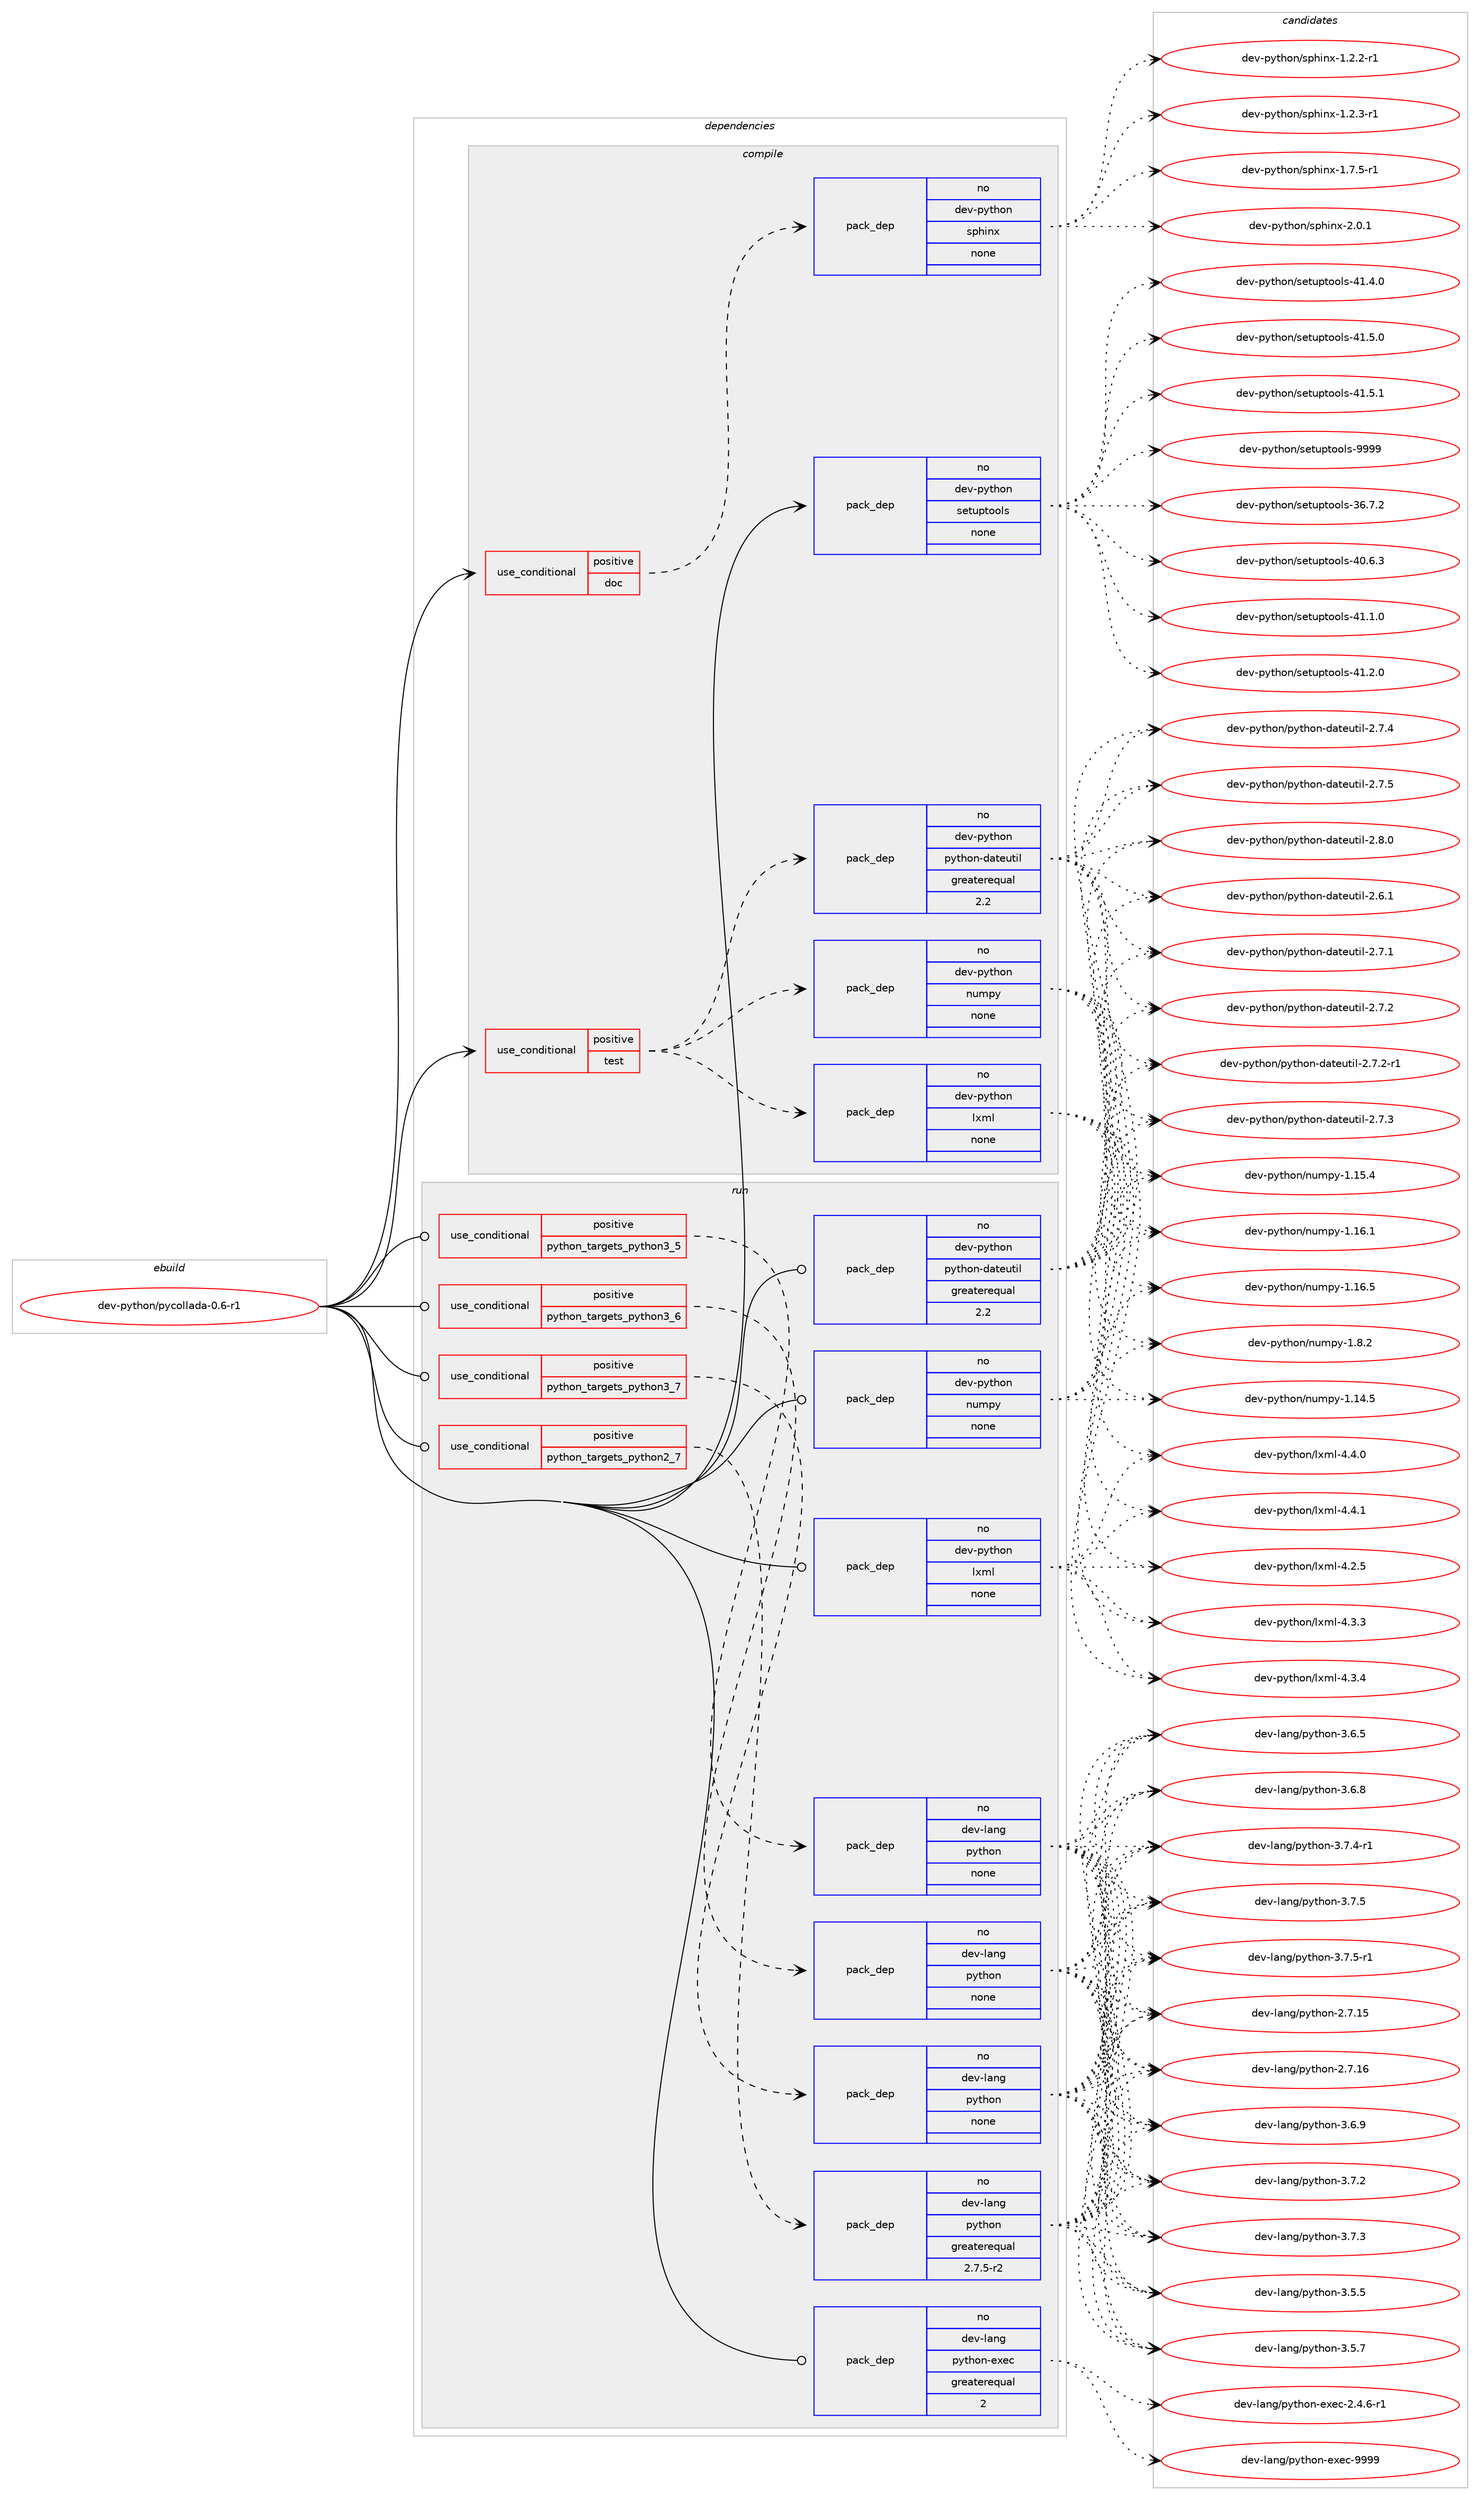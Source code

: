 digraph prolog {

# *************
# Graph options
# *************

newrank=true;
concentrate=true;
compound=true;
graph [rankdir=LR,fontname=Helvetica,fontsize=10,ranksep=1.5];#, ranksep=2.5, nodesep=0.2];
edge  [arrowhead=vee];
node  [fontname=Helvetica,fontsize=10];

# **********
# The ebuild
# **********

subgraph cluster_leftcol {
color=gray;
rank=same;
label=<<i>ebuild</i>>;
id [label="dev-python/pycollada-0.6-r1", color=red, width=4, href="../dev-python/pycollada-0.6-r1.svg"];
}

# ****************
# The dependencies
# ****************

subgraph cluster_midcol {
color=gray;
label=<<i>dependencies</i>>;
subgraph cluster_compile {
fillcolor="#eeeeee";
style=filled;
label=<<i>compile</i>>;
subgraph cond145491 {
dependency624754 [label=<<TABLE BORDER="0" CELLBORDER="1" CELLSPACING="0" CELLPADDING="4"><TR><TD ROWSPAN="3" CELLPADDING="10">use_conditional</TD></TR><TR><TD>positive</TD></TR><TR><TD>doc</TD></TR></TABLE>>, shape=none, color=red];
subgraph pack467419 {
dependency624755 [label=<<TABLE BORDER="0" CELLBORDER="1" CELLSPACING="0" CELLPADDING="4" WIDTH="220"><TR><TD ROWSPAN="6" CELLPADDING="30">pack_dep</TD></TR><TR><TD WIDTH="110">no</TD></TR><TR><TD>dev-python</TD></TR><TR><TD>sphinx</TD></TR><TR><TD>none</TD></TR><TR><TD></TD></TR></TABLE>>, shape=none, color=blue];
}
dependency624754:e -> dependency624755:w [weight=20,style="dashed",arrowhead="vee"];
}
id:e -> dependency624754:w [weight=20,style="solid",arrowhead="vee"];
subgraph cond145492 {
dependency624756 [label=<<TABLE BORDER="0" CELLBORDER="1" CELLSPACING="0" CELLPADDING="4"><TR><TD ROWSPAN="3" CELLPADDING="10">use_conditional</TD></TR><TR><TD>positive</TD></TR><TR><TD>test</TD></TR></TABLE>>, shape=none, color=red];
subgraph pack467420 {
dependency624757 [label=<<TABLE BORDER="0" CELLBORDER="1" CELLSPACING="0" CELLPADDING="4" WIDTH="220"><TR><TD ROWSPAN="6" CELLPADDING="30">pack_dep</TD></TR><TR><TD WIDTH="110">no</TD></TR><TR><TD>dev-python</TD></TR><TR><TD>lxml</TD></TR><TR><TD>none</TD></TR><TR><TD></TD></TR></TABLE>>, shape=none, color=blue];
}
dependency624756:e -> dependency624757:w [weight=20,style="dashed",arrowhead="vee"];
subgraph pack467421 {
dependency624758 [label=<<TABLE BORDER="0" CELLBORDER="1" CELLSPACING="0" CELLPADDING="4" WIDTH="220"><TR><TD ROWSPAN="6" CELLPADDING="30">pack_dep</TD></TR><TR><TD WIDTH="110">no</TD></TR><TR><TD>dev-python</TD></TR><TR><TD>numpy</TD></TR><TR><TD>none</TD></TR><TR><TD></TD></TR></TABLE>>, shape=none, color=blue];
}
dependency624756:e -> dependency624758:w [weight=20,style="dashed",arrowhead="vee"];
subgraph pack467422 {
dependency624759 [label=<<TABLE BORDER="0" CELLBORDER="1" CELLSPACING="0" CELLPADDING="4" WIDTH="220"><TR><TD ROWSPAN="6" CELLPADDING="30">pack_dep</TD></TR><TR><TD WIDTH="110">no</TD></TR><TR><TD>dev-python</TD></TR><TR><TD>python-dateutil</TD></TR><TR><TD>greaterequal</TD></TR><TR><TD>2.2</TD></TR></TABLE>>, shape=none, color=blue];
}
dependency624756:e -> dependency624759:w [weight=20,style="dashed",arrowhead="vee"];
}
id:e -> dependency624756:w [weight=20,style="solid",arrowhead="vee"];
subgraph pack467423 {
dependency624760 [label=<<TABLE BORDER="0" CELLBORDER="1" CELLSPACING="0" CELLPADDING="4" WIDTH="220"><TR><TD ROWSPAN="6" CELLPADDING="30">pack_dep</TD></TR><TR><TD WIDTH="110">no</TD></TR><TR><TD>dev-python</TD></TR><TR><TD>setuptools</TD></TR><TR><TD>none</TD></TR><TR><TD></TD></TR></TABLE>>, shape=none, color=blue];
}
id:e -> dependency624760:w [weight=20,style="solid",arrowhead="vee"];
}
subgraph cluster_compileandrun {
fillcolor="#eeeeee";
style=filled;
label=<<i>compile and run</i>>;
}
subgraph cluster_run {
fillcolor="#eeeeee";
style=filled;
label=<<i>run</i>>;
subgraph cond145493 {
dependency624761 [label=<<TABLE BORDER="0" CELLBORDER="1" CELLSPACING="0" CELLPADDING="4"><TR><TD ROWSPAN="3" CELLPADDING="10">use_conditional</TD></TR><TR><TD>positive</TD></TR><TR><TD>python_targets_python2_7</TD></TR></TABLE>>, shape=none, color=red];
subgraph pack467424 {
dependency624762 [label=<<TABLE BORDER="0" CELLBORDER="1" CELLSPACING="0" CELLPADDING="4" WIDTH="220"><TR><TD ROWSPAN="6" CELLPADDING="30">pack_dep</TD></TR><TR><TD WIDTH="110">no</TD></TR><TR><TD>dev-lang</TD></TR><TR><TD>python</TD></TR><TR><TD>greaterequal</TD></TR><TR><TD>2.7.5-r2</TD></TR></TABLE>>, shape=none, color=blue];
}
dependency624761:e -> dependency624762:w [weight=20,style="dashed",arrowhead="vee"];
}
id:e -> dependency624761:w [weight=20,style="solid",arrowhead="odot"];
subgraph cond145494 {
dependency624763 [label=<<TABLE BORDER="0" CELLBORDER="1" CELLSPACING="0" CELLPADDING="4"><TR><TD ROWSPAN="3" CELLPADDING="10">use_conditional</TD></TR><TR><TD>positive</TD></TR><TR><TD>python_targets_python3_5</TD></TR></TABLE>>, shape=none, color=red];
subgraph pack467425 {
dependency624764 [label=<<TABLE BORDER="0" CELLBORDER="1" CELLSPACING="0" CELLPADDING="4" WIDTH="220"><TR><TD ROWSPAN="6" CELLPADDING="30">pack_dep</TD></TR><TR><TD WIDTH="110">no</TD></TR><TR><TD>dev-lang</TD></TR><TR><TD>python</TD></TR><TR><TD>none</TD></TR><TR><TD></TD></TR></TABLE>>, shape=none, color=blue];
}
dependency624763:e -> dependency624764:w [weight=20,style="dashed",arrowhead="vee"];
}
id:e -> dependency624763:w [weight=20,style="solid",arrowhead="odot"];
subgraph cond145495 {
dependency624765 [label=<<TABLE BORDER="0" CELLBORDER="1" CELLSPACING="0" CELLPADDING="4"><TR><TD ROWSPAN="3" CELLPADDING="10">use_conditional</TD></TR><TR><TD>positive</TD></TR><TR><TD>python_targets_python3_6</TD></TR></TABLE>>, shape=none, color=red];
subgraph pack467426 {
dependency624766 [label=<<TABLE BORDER="0" CELLBORDER="1" CELLSPACING="0" CELLPADDING="4" WIDTH="220"><TR><TD ROWSPAN="6" CELLPADDING="30">pack_dep</TD></TR><TR><TD WIDTH="110">no</TD></TR><TR><TD>dev-lang</TD></TR><TR><TD>python</TD></TR><TR><TD>none</TD></TR><TR><TD></TD></TR></TABLE>>, shape=none, color=blue];
}
dependency624765:e -> dependency624766:w [weight=20,style="dashed",arrowhead="vee"];
}
id:e -> dependency624765:w [weight=20,style="solid",arrowhead="odot"];
subgraph cond145496 {
dependency624767 [label=<<TABLE BORDER="0" CELLBORDER="1" CELLSPACING="0" CELLPADDING="4"><TR><TD ROWSPAN="3" CELLPADDING="10">use_conditional</TD></TR><TR><TD>positive</TD></TR><TR><TD>python_targets_python3_7</TD></TR></TABLE>>, shape=none, color=red];
subgraph pack467427 {
dependency624768 [label=<<TABLE BORDER="0" CELLBORDER="1" CELLSPACING="0" CELLPADDING="4" WIDTH="220"><TR><TD ROWSPAN="6" CELLPADDING="30">pack_dep</TD></TR><TR><TD WIDTH="110">no</TD></TR><TR><TD>dev-lang</TD></TR><TR><TD>python</TD></TR><TR><TD>none</TD></TR><TR><TD></TD></TR></TABLE>>, shape=none, color=blue];
}
dependency624767:e -> dependency624768:w [weight=20,style="dashed",arrowhead="vee"];
}
id:e -> dependency624767:w [weight=20,style="solid",arrowhead="odot"];
subgraph pack467428 {
dependency624769 [label=<<TABLE BORDER="0" CELLBORDER="1" CELLSPACING="0" CELLPADDING="4" WIDTH="220"><TR><TD ROWSPAN="6" CELLPADDING="30">pack_dep</TD></TR><TR><TD WIDTH="110">no</TD></TR><TR><TD>dev-lang</TD></TR><TR><TD>python-exec</TD></TR><TR><TD>greaterequal</TD></TR><TR><TD>2</TD></TR></TABLE>>, shape=none, color=blue];
}
id:e -> dependency624769:w [weight=20,style="solid",arrowhead="odot"];
subgraph pack467429 {
dependency624770 [label=<<TABLE BORDER="0" CELLBORDER="1" CELLSPACING="0" CELLPADDING="4" WIDTH="220"><TR><TD ROWSPAN="6" CELLPADDING="30">pack_dep</TD></TR><TR><TD WIDTH="110">no</TD></TR><TR><TD>dev-python</TD></TR><TR><TD>lxml</TD></TR><TR><TD>none</TD></TR><TR><TD></TD></TR></TABLE>>, shape=none, color=blue];
}
id:e -> dependency624770:w [weight=20,style="solid",arrowhead="odot"];
subgraph pack467430 {
dependency624771 [label=<<TABLE BORDER="0" CELLBORDER="1" CELLSPACING="0" CELLPADDING="4" WIDTH="220"><TR><TD ROWSPAN="6" CELLPADDING="30">pack_dep</TD></TR><TR><TD WIDTH="110">no</TD></TR><TR><TD>dev-python</TD></TR><TR><TD>numpy</TD></TR><TR><TD>none</TD></TR><TR><TD></TD></TR></TABLE>>, shape=none, color=blue];
}
id:e -> dependency624771:w [weight=20,style="solid",arrowhead="odot"];
subgraph pack467431 {
dependency624772 [label=<<TABLE BORDER="0" CELLBORDER="1" CELLSPACING="0" CELLPADDING="4" WIDTH="220"><TR><TD ROWSPAN="6" CELLPADDING="30">pack_dep</TD></TR><TR><TD WIDTH="110">no</TD></TR><TR><TD>dev-python</TD></TR><TR><TD>python-dateutil</TD></TR><TR><TD>greaterequal</TD></TR><TR><TD>2.2</TD></TR></TABLE>>, shape=none, color=blue];
}
id:e -> dependency624772:w [weight=20,style="solid",arrowhead="odot"];
}
}

# **************
# The candidates
# **************

subgraph cluster_choices {
rank=same;
color=gray;
label=<<i>candidates</i>>;

subgraph choice467419 {
color=black;
nodesep=1;
choice10010111845112121116104111110471151121041051101204549465046504511449 [label="dev-python/sphinx-1.2.2-r1", color=red, width=4,href="../dev-python/sphinx-1.2.2-r1.svg"];
choice10010111845112121116104111110471151121041051101204549465046514511449 [label="dev-python/sphinx-1.2.3-r1", color=red, width=4,href="../dev-python/sphinx-1.2.3-r1.svg"];
choice10010111845112121116104111110471151121041051101204549465546534511449 [label="dev-python/sphinx-1.7.5-r1", color=red, width=4,href="../dev-python/sphinx-1.7.5-r1.svg"];
choice1001011184511212111610411111047115112104105110120455046484649 [label="dev-python/sphinx-2.0.1", color=red, width=4,href="../dev-python/sphinx-2.0.1.svg"];
dependency624755:e -> choice10010111845112121116104111110471151121041051101204549465046504511449:w [style=dotted,weight="100"];
dependency624755:e -> choice10010111845112121116104111110471151121041051101204549465046514511449:w [style=dotted,weight="100"];
dependency624755:e -> choice10010111845112121116104111110471151121041051101204549465546534511449:w [style=dotted,weight="100"];
dependency624755:e -> choice1001011184511212111610411111047115112104105110120455046484649:w [style=dotted,weight="100"];
}
subgraph choice467420 {
color=black;
nodesep=1;
choice1001011184511212111610411111047108120109108455246504653 [label="dev-python/lxml-4.2.5", color=red, width=4,href="../dev-python/lxml-4.2.5.svg"];
choice1001011184511212111610411111047108120109108455246514651 [label="dev-python/lxml-4.3.3", color=red, width=4,href="../dev-python/lxml-4.3.3.svg"];
choice1001011184511212111610411111047108120109108455246514652 [label="dev-python/lxml-4.3.4", color=red, width=4,href="../dev-python/lxml-4.3.4.svg"];
choice1001011184511212111610411111047108120109108455246524648 [label="dev-python/lxml-4.4.0", color=red, width=4,href="../dev-python/lxml-4.4.0.svg"];
choice1001011184511212111610411111047108120109108455246524649 [label="dev-python/lxml-4.4.1", color=red, width=4,href="../dev-python/lxml-4.4.1.svg"];
dependency624757:e -> choice1001011184511212111610411111047108120109108455246504653:w [style=dotted,weight="100"];
dependency624757:e -> choice1001011184511212111610411111047108120109108455246514651:w [style=dotted,weight="100"];
dependency624757:e -> choice1001011184511212111610411111047108120109108455246514652:w [style=dotted,weight="100"];
dependency624757:e -> choice1001011184511212111610411111047108120109108455246524648:w [style=dotted,weight="100"];
dependency624757:e -> choice1001011184511212111610411111047108120109108455246524649:w [style=dotted,weight="100"];
}
subgraph choice467421 {
color=black;
nodesep=1;
choice100101118451121211161041111104711011710911212145494649524653 [label="dev-python/numpy-1.14.5", color=red, width=4,href="../dev-python/numpy-1.14.5.svg"];
choice100101118451121211161041111104711011710911212145494649534652 [label="dev-python/numpy-1.15.4", color=red, width=4,href="../dev-python/numpy-1.15.4.svg"];
choice100101118451121211161041111104711011710911212145494649544649 [label="dev-python/numpy-1.16.1", color=red, width=4,href="../dev-python/numpy-1.16.1.svg"];
choice100101118451121211161041111104711011710911212145494649544653 [label="dev-python/numpy-1.16.5", color=red, width=4,href="../dev-python/numpy-1.16.5.svg"];
choice1001011184511212111610411111047110117109112121454946564650 [label="dev-python/numpy-1.8.2", color=red, width=4,href="../dev-python/numpy-1.8.2.svg"];
dependency624758:e -> choice100101118451121211161041111104711011710911212145494649524653:w [style=dotted,weight="100"];
dependency624758:e -> choice100101118451121211161041111104711011710911212145494649534652:w [style=dotted,weight="100"];
dependency624758:e -> choice100101118451121211161041111104711011710911212145494649544649:w [style=dotted,weight="100"];
dependency624758:e -> choice100101118451121211161041111104711011710911212145494649544653:w [style=dotted,weight="100"];
dependency624758:e -> choice1001011184511212111610411111047110117109112121454946564650:w [style=dotted,weight="100"];
}
subgraph choice467422 {
color=black;
nodesep=1;
choice10010111845112121116104111110471121211161041111104510097116101117116105108455046544649 [label="dev-python/python-dateutil-2.6.1", color=red, width=4,href="../dev-python/python-dateutil-2.6.1.svg"];
choice10010111845112121116104111110471121211161041111104510097116101117116105108455046554649 [label="dev-python/python-dateutil-2.7.1", color=red, width=4,href="../dev-python/python-dateutil-2.7.1.svg"];
choice10010111845112121116104111110471121211161041111104510097116101117116105108455046554650 [label="dev-python/python-dateutil-2.7.2", color=red, width=4,href="../dev-python/python-dateutil-2.7.2.svg"];
choice100101118451121211161041111104711212111610411111045100971161011171161051084550465546504511449 [label="dev-python/python-dateutil-2.7.2-r1", color=red, width=4,href="../dev-python/python-dateutil-2.7.2-r1.svg"];
choice10010111845112121116104111110471121211161041111104510097116101117116105108455046554651 [label="dev-python/python-dateutil-2.7.3", color=red, width=4,href="../dev-python/python-dateutil-2.7.3.svg"];
choice10010111845112121116104111110471121211161041111104510097116101117116105108455046554652 [label="dev-python/python-dateutil-2.7.4", color=red, width=4,href="../dev-python/python-dateutil-2.7.4.svg"];
choice10010111845112121116104111110471121211161041111104510097116101117116105108455046554653 [label="dev-python/python-dateutil-2.7.5", color=red, width=4,href="../dev-python/python-dateutil-2.7.5.svg"];
choice10010111845112121116104111110471121211161041111104510097116101117116105108455046564648 [label="dev-python/python-dateutil-2.8.0", color=red, width=4,href="../dev-python/python-dateutil-2.8.0.svg"];
dependency624759:e -> choice10010111845112121116104111110471121211161041111104510097116101117116105108455046544649:w [style=dotted,weight="100"];
dependency624759:e -> choice10010111845112121116104111110471121211161041111104510097116101117116105108455046554649:w [style=dotted,weight="100"];
dependency624759:e -> choice10010111845112121116104111110471121211161041111104510097116101117116105108455046554650:w [style=dotted,weight="100"];
dependency624759:e -> choice100101118451121211161041111104711212111610411111045100971161011171161051084550465546504511449:w [style=dotted,weight="100"];
dependency624759:e -> choice10010111845112121116104111110471121211161041111104510097116101117116105108455046554651:w [style=dotted,weight="100"];
dependency624759:e -> choice10010111845112121116104111110471121211161041111104510097116101117116105108455046554652:w [style=dotted,weight="100"];
dependency624759:e -> choice10010111845112121116104111110471121211161041111104510097116101117116105108455046554653:w [style=dotted,weight="100"];
dependency624759:e -> choice10010111845112121116104111110471121211161041111104510097116101117116105108455046564648:w [style=dotted,weight="100"];
}
subgraph choice467423 {
color=black;
nodesep=1;
choice100101118451121211161041111104711510111611711211611111110811545515446554650 [label="dev-python/setuptools-36.7.2", color=red, width=4,href="../dev-python/setuptools-36.7.2.svg"];
choice100101118451121211161041111104711510111611711211611111110811545524846544651 [label="dev-python/setuptools-40.6.3", color=red, width=4,href="../dev-python/setuptools-40.6.3.svg"];
choice100101118451121211161041111104711510111611711211611111110811545524946494648 [label="dev-python/setuptools-41.1.0", color=red, width=4,href="../dev-python/setuptools-41.1.0.svg"];
choice100101118451121211161041111104711510111611711211611111110811545524946504648 [label="dev-python/setuptools-41.2.0", color=red, width=4,href="../dev-python/setuptools-41.2.0.svg"];
choice100101118451121211161041111104711510111611711211611111110811545524946524648 [label="dev-python/setuptools-41.4.0", color=red, width=4,href="../dev-python/setuptools-41.4.0.svg"];
choice100101118451121211161041111104711510111611711211611111110811545524946534648 [label="dev-python/setuptools-41.5.0", color=red, width=4,href="../dev-python/setuptools-41.5.0.svg"];
choice100101118451121211161041111104711510111611711211611111110811545524946534649 [label="dev-python/setuptools-41.5.1", color=red, width=4,href="../dev-python/setuptools-41.5.1.svg"];
choice10010111845112121116104111110471151011161171121161111111081154557575757 [label="dev-python/setuptools-9999", color=red, width=4,href="../dev-python/setuptools-9999.svg"];
dependency624760:e -> choice100101118451121211161041111104711510111611711211611111110811545515446554650:w [style=dotted,weight="100"];
dependency624760:e -> choice100101118451121211161041111104711510111611711211611111110811545524846544651:w [style=dotted,weight="100"];
dependency624760:e -> choice100101118451121211161041111104711510111611711211611111110811545524946494648:w [style=dotted,weight="100"];
dependency624760:e -> choice100101118451121211161041111104711510111611711211611111110811545524946504648:w [style=dotted,weight="100"];
dependency624760:e -> choice100101118451121211161041111104711510111611711211611111110811545524946524648:w [style=dotted,weight="100"];
dependency624760:e -> choice100101118451121211161041111104711510111611711211611111110811545524946534648:w [style=dotted,weight="100"];
dependency624760:e -> choice100101118451121211161041111104711510111611711211611111110811545524946534649:w [style=dotted,weight="100"];
dependency624760:e -> choice10010111845112121116104111110471151011161171121161111111081154557575757:w [style=dotted,weight="100"];
}
subgraph choice467424 {
color=black;
nodesep=1;
choice10010111845108971101034711212111610411111045504655464953 [label="dev-lang/python-2.7.15", color=red, width=4,href="../dev-lang/python-2.7.15.svg"];
choice10010111845108971101034711212111610411111045504655464954 [label="dev-lang/python-2.7.16", color=red, width=4,href="../dev-lang/python-2.7.16.svg"];
choice100101118451089711010347112121116104111110455146534653 [label="dev-lang/python-3.5.5", color=red, width=4,href="../dev-lang/python-3.5.5.svg"];
choice100101118451089711010347112121116104111110455146534655 [label="dev-lang/python-3.5.7", color=red, width=4,href="../dev-lang/python-3.5.7.svg"];
choice100101118451089711010347112121116104111110455146544653 [label="dev-lang/python-3.6.5", color=red, width=4,href="../dev-lang/python-3.6.5.svg"];
choice100101118451089711010347112121116104111110455146544656 [label="dev-lang/python-3.6.8", color=red, width=4,href="../dev-lang/python-3.6.8.svg"];
choice100101118451089711010347112121116104111110455146544657 [label="dev-lang/python-3.6.9", color=red, width=4,href="../dev-lang/python-3.6.9.svg"];
choice100101118451089711010347112121116104111110455146554650 [label="dev-lang/python-3.7.2", color=red, width=4,href="../dev-lang/python-3.7.2.svg"];
choice100101118451089711010347112121116104111110455146554651 [label="dev-lang/python-3.7.3", color=red, width=4,href="../dev-lang/python-3.7.3.svg"];
choice1001011184510897110103471121211161041111104551465546524511449 [label="dev-lang/python-3.7.4-r1", color=red, width=4,href="../dev-lang/python-3.7.4-r1.svg"];
choice100101118451089711010347112121116104111110455146554653 [label="dev-lang/python-3.7.5", color=red, width=4,href="../dev-lang/python-3.7.5.svg"];
choice1001011184510897110103471121211161041111104551465546534511449 [label="dev-lang/python-3.7.5-r1", color=red, width=4,href="../dev-lang/python-3.7.5-r1.svg"];
dependency624762:e -> choice10010111845108971101034711212111610411111045504655464953:w [style=dotted,weight="100"];
dependency624762:e -> choice10010111845108971101034711212111610411111045504655464954:w [style=dotted,weight="100"];
dependency624762:e -> choice100101118451089711010347112121116104111110455146534653:w [style=dotted,weight="100"];
dependency624762:e -> choice100101118451089711010347112121116104111110455146534655:w [style=dotted,weight="100"];
dependency624762:e -> choice100101118451089711010347112121116104111110455146544653:w [style=dotted,weight="100"];
dependency624762:e -> choice100101118451089711010347112121116104111110455146544656:w [style=dotted,weight="100"];
dependency624762:e -> choice100101118451089711010347112121116104111110455146544657:w [style=dotted,weight="100"];
dependency624762:e -> choice100101118451089711010347112121116104111110455146554650:w [style=dotted,weight="100"];
dependency624762:e -> choice100101118451089711010347112121116104111110455146554651:w [style=dotted,weight="100"];
dependency624762:e -> choice1001011184510897110103471121211161041111104551465546524511449:w [style=dotted,weight="100"];
dependency624762:e -> choice100101118451089711010347112121116104111110455146554653:w [style=dotted,weight="100"];
dependency624762:e -> choice1001011184510897110103471121211161041111104551465546534511449:w [style=dotted,weight="100"];
}
subgraph choice467425 {
color=black;
nodesep=1;
choice10010111845108971101034711212111610411111045504655464953 [label="dev-lang/python-2.7.15", color=red, width=4,href="../dev-lang/python-2.7.15.svg"];
choice10010111845108971101034711212111610411111045504655464954 [label="dev-lang/python-2.7.16", color=red, width=4,href="../dev-lang/python-2.7.16.svg"];
choice100101118451089711010347112121116104111110455146534653 [label="dev-lang/python-3.5.5", color=red, width=4,href="../dev-lang/python-3.5.5.svg"];
choice100101118451089711010347112121116104111110455146534655 [label="dev-lang/python-3.5.7", color=red, width=4,href="../dev-lang/python-3.5.7.svg"];
choice100101118451089711010347112121116104111110455146544653 [label="dev-lang/python-3.6.5", color=red, width=4,href="../dev-lang/python-3.6.5.svg"];
choice100101118451089711010347112121116104111110455146544656 [label="dev-lang/python-3.6.8", color=red, width=4,href="../dev-lang/python-3.6.8.svg"];
choice100101118451089711010347112121116104111110455146544657 [label="dev-lang/python-3.6.9", color=red, width=4,href="../dev-lang/python-3.6.9.svg"];
choice100101118451089711010347112121116104111110455146554650 [label="dev-lang/python-3.7.2", color=red, width=4,href="../dev-lang/python-3.7.2.svg"];
choice100101118451089711010347112121116104111110455146554651 [label="dev-lang/python-3.7.3", color=red, width=4,href="../dev-lang/python-3.7.3.svg"];
choice1001011184510897110103471121211161041111104551465546524511449 [label="dev-lang/python-3.7.4-r1", color=red, width=4,href="../dev-lang/python-3.7.4-r1.svg"];
choice100101118451089711010347112121116104111110455146554653 [label="dev-lang/python-3.7.5", color=red, width=4,href="../dev-lang/python-3.7.5.svg"];
choice1001011184510897110103471121211161041111104551465546534511449 [label="dev-lang/python-3.7.5-r1", color=red, width=4,href="../dev-lang/python-3.7.5-r1.svg"];
dependency624764:e -> choice10010111845108971101034711212111610411111045504655464953:w [style=dotted,weight="100"];
dependency624764:e -> choice10010111845108971101034711212111610411111045504655464954:w [style=dotted,weight="100"];
dependency624764:e -> choice100101118451089711010347112121116104111110455146534653:w [style=dotted,weight="100"];
dependency624764:e -> choice100101118451089711010347112121116104111110455146534655:w [style=dotted,weight="100"];
dependency624764:e -> choice100101118451089711010347112121116104111110455146544653:w [style=dotted,weight="100"];
dependency624764:e -> choice100101118451089711010347112121116104111110455146544656:w [style=dotted,weight="100"];
dependency624764:e -> choice100101118451089711010347112121116104111110455146544657:w [style=dotted,weight="100"];
dependency624764:e -> choice100101118451089711010347112121116104111110455146554650:w [style=dotted,weight="100"];
dependency624764:e -> choice100101118451089711010347112121116104111110455146554651:w [style=dotted,weight="100"];
dependency624764:e -> choice1001011184510897110103471121211161041111104551465546524511449:w [style=dotted,weight="100"];
dependency624764:e -> choice100101118451089711010347112121116104111110455146554653:w [style=dotted,weight="100"];
dependency624764:e -> choice1001011184510897110103471121211161041111104551465546534511449:w [style=dotted,weight="100"];
}
subgraph choice467426 {
color=black;
nodesep=1;
choice10010111845108971101034711212111610411111045504655464953 [label="dev-lang/python-2.7.15", color=red, width=4,href="../dev-lang/python-2.7.15.svg"];
choice10010111845108971101034711212111610411111045504655464954 [label="dev-lang/python-2.7.16", color=red, width=4,href="../dev-lang/python-2.7.16.svg"];
choice100101118451089711010347112121116104111110455146534653 [label="dev-lang/python-3.5.5", color=red, width=4,href="../dev-lang/python-3.5.5.svg"];
choice100101118451089711010347112121116104111110455146534655 [label="dev-lang/python-3.5.7", color=red, width=4,href="../dev-lang/python-3.5.7.svg"];
choice100101118451089711010347112121116104111110455146544653 [label="dev-lang/python-3.6.5", color=red, width=4,href="../dev-lang/python-3.6.5.svg"];
choice100101118451089711010347112121116104111110455146544656 [label="dev-lang/python-3.6.8", color=red, width=4,href="../dev-lang/python-3.6.8.svg"];
choice100101118451089711010347112121116104111110455146544657 [label="dev-lang/python-3.6.9", color=red, width=4,href="../dev-lang/python-3.6.9.svg"];
choice100101118451089711010347112121116104111110455146554650 [label="dev-lang/python-3.7.2", color=red, width=4,href="../dev-lang/python-3.7.2.svg"];
choice100101118451089711010347112121116104111110455146554651 [label="dev-lang/python-3.7.3", color=red, width=4,href="../dev-lang/python-3.7.3.svg"];
choice1001011184510897110103471121211161041111104551465546524511449 [label="dev-lang/python-3.7.4-r1", color=red, width=4,href="../dev-lang/python-3.7.4-r1.svg"];
choice100101118451089711010347112121116104111110455146554653 [label="dev-lang/python-3.7.5", color=red, width=4,href="../dev-lang/python-3.7.5.svg"];
choice1001011184510897110103471121211161041111104551465546534511449 [label="dev-lang/python-3.7.5-r1", color=red, width=4,href="../dev-lang/python-3.7.5-r1.svg"];
dependency624766:e -> choice10010111845108971101034711212111610411111045504655464953:w [style=dotted,weight="100"];
dependency624766:e -> choice10010111845108971101034711212111610411111045504655464954:w [style=dotted,weight="100"];
dependency624766:e -> choice100101118451089711010347112121116104111110455146534653:w [style=dotted,weight="100"];
dependency624766:e -> choice100101118451089711010347112121116104111110455146534655:w [style=dotted,weight="100"];
dependency624766:e -> choice100101118451089711010347112121116104111110455146544653:w [style=dotted,weight="100"];
dependency624766:e -> choice100101118451089711010347112121116104111110455146544656:w [style=dotted,weight="100"];
dependency624766:e -> choice100101118451089711010347112121116104111110455146544657:w [style=dotted,weight="100"];
dependency624766:e -> choice100101118451089711010347112121116104111110455146554650:w [style=dotted,weight="100"];
dependency624766:e -> choice100101118451089711010347112121116104111110455146554651:w [style=dotted,weight="100"];
dependency624766:e -> choice1001011184510897110103471121211161041111104551465546524511449:w [style=dotted,weight="100"];
dependency624766:e -> choice100101118451089711010347112121116104111110455146554653:w [style=dotted,weight="100"];
dependency624766:e -> choice1001011184510897110103471121211161041111104551465546534511449:w [style=dotted,weight="100"];
}
subgraph choice467427 {
color=black;
nodesep=1;
choice10010111845108971101034711212111610411111045504655464953 [label="dev-lang/python-2.7.15", color=red, width=4,href="../dev-lang/python-2.7.15.svg"];
choice10010111845108971101034711212111610411111045504655464954 [label="dev-lang/python-2.7.16", color=red, width=4,href="../dev-lang/python-2.7.16.svg"];
choice100101118451089711010347112121116104111110455146534653 [label="dev-lang/python-3.5.5", color=red, width=4,href="../dev-lang/python-3.5.5.svg"];
choice100101118451089711010347112121116104111110455146534655 [label="dev-lang/python-3.5.7", color=red, width=4,href="../dev-lang/python-3.5.7.svg"];
choice100101118451089711010347112121116104111110455146544653 [label="dev-lang/python-3.6.5", color=red, width=4,href="../dev-lang/python-3.6.5.svg"];
choice100101118451089711010347112121116104111110455146544656 [label="dev-lang/python-3.6.8", color=red, width=4,href="../dev-lang/python-3.6.8.svg"];
choice100101118451089711010347112121116104111110455146544657 [label="dev-lang/python-3.6.9", color=red, width=4,href="../dev-lang/python-3.6.9.svg"];
choice100101118451089711010347112121116104111110455146554650 [label="dev-lang/python-3.7.2", color=red, width=4,href="../dev-lang/python-3.7.2.svg"];
choice100101118451089711010347112121116104111110455146554651 [label="dev-lang/python-3.7.3", color=red, width=4,href="../dev-lang/python-3.7.3.svg"];
choice1001011184510897110103471121211161041111104551465546524511449 [label="dev-lang/python-3.7.4-r1", color=red, width=4,href="../dev-lang/python-3.7.4-r1.svg"];
choice100101118451089711010347112121116104111110455146554653 [label="dev-lang/python-3.7.5", color=red, width=4,href="../dev-lang/python-3.7.5.svg"];
choice1001011184510897110103471121211161041111104551465546534511449 [label="dev-lang/python-3.7.5-r1", color=red, width=4,href="../dev-lang/python-3.7.5-r1.svg"];
dependency624768:e -> choice10010111845108971101034711212111610411111045504655464953:w [style=dotted,weight="100"];
dependency624768:e -> choice10010111845108971101034711212111610411111045504655464954:w [style=dotted,weight="100"];
dependency624768:e -> choice100101118451089711010347112121116104111110455146534653:w [style=dotted,weight="100"];
dependency624768:e -> choice100101118451089711010347112121116104111110455146534655:w [style=dotted,weight="100"];
dependency624768:e -> choice100101118451089711010347112121116104111110455146544653:w [style=dotted,weight="100"];
dependency624768:e -> choice100101118451089711010347112121116104111110455146544656:w [style=dotted,weight="100"];
dependency624768:e -> choice100101118451089711010347112121116104111110455146544657:w [style=dotted,weight="100"];
dependency624768:e -> choice100101118451089711010347112121116104111110455146554650:w [style=dotted,weight="100"];
dependency624768:e -> choice100101118451089711010347112121116104111110455146554651:w [style=dotted,weight="100"];
dependency624768:e -> choice1001011184510897110103471121211161041111104551465546524511449:w [style=dotted,weight="100"];
dependency624768:e -> choice100101118451089711010347112121116104111110455146554653:w [style=dotted,weight="100"];
dependency624768:e -> choice1001011184510897110103471121211161041111104551465546534511449:w [style=dotted,weight="100"];
}
subgraph choice467428 {
color=black;
nodesep=1;
choice10010111845108971101034711212111610411111045101120101994550465246544511449 [label="dev-lang/python-exec-2.4.6-r1", color=red, width=4,href="../dev-lang/python-exec-2.4.6-r1.svg"];
choice10010111845108971101034711212111610411111045101120101994557575757 [label="dev-lang/python-exec-9999", color=red, width=4,href="../dev-lang/python-exec-9999.svg"];
dependency624769:e -> choice10010111845108971101034711212111610411111045101120101994550465246544511449:w [style=dotted,weight="100"];
dependency624769:e -> choice10010111845108971101034711212111610411111045101120101994557575757:w [style=dotted,weight="100"];
}
subgraph choice467429 {
color=black;
nodesep=1;
choice1001011184511212111610411111047108120109108455246504653 [label="dev-python/lxml-4.2.5", color=red, width=4,href="../dev-python/lxml-4.2.5.svg"];
choice1001011184511212111610411111047108120109108455246514651 [label="dev-python/lxml-4.3.3", color=red, width=4,href="../dev-python/lxml-4.3.3.svg"];
choice1001011184511212111610411111047108120109108455246514652 [label="dev-python/lxml-4.3.4", color=red, width=4,href="../dev-python/lxml-4.3.4.svg"];
choice1001011184511212111610411111047108120109108455246524648 [label="dev-python/lxml-4.4.0", color=red, width=4,href="../dev-python/lxml-4.4.0.svg"];
choice1001011184511212111610411111047108120109108455246524649 [label="dev-python/lxml-4.4.1", color=red, width=4,href="../dev-python/lxml-4.4.1.svg"];
dependency624770:e -> choice1001011184511212111610411111047108120109108455246504653:w [style=dotted,weight="100"];
dependency624770:e -> choice1001011184511212111610411111047108120109108455246514651:w [style=dotted,weight="100"];
dependency624770:e -> choice1001011184511212111610411111047108120109108455246514652:w [style=dotted,weight="100"];
dependency624770:e -> choice1001011184511212111610411111047108120109108455246524648:w [style=dotted,weight="100"];
dependency624770:e -> choice1001011184511212111610411111047108120109108455246524649:w [style=dotted,weight="100"];
}
subgraph choice467430 {
color=black;
nodesep=1;
choice100101118451121211161041111104711011710911212145494649524653 [label="dev-python/numpy-1.14.5", color=red, width=4,href="../dev-python/numpy-1.14.5.svg"];
choice100101118451121211161041111104711011710911212145494649534652 [label="dev-python/numpy-1.15.4", color=red, width=4,href="../dev-python/numpy-1.15.4.svg"];
choice100101118451121211161041111104711011710911212145494649544649 [label="dev-python/numpy-1.16.1", color=red, width=4,href="../dev-python/numpy-1.16.1.svg"];
choice100101118451121211161041111104711011710911212145494649544653 [label="dev-python/numpy-1.16.5", color=red, width=4,href="../dev-python/numpy-1.16.5.svg"];
choice1001011184511212111610411111047110117109112121454946564650 [label="dev-python/numpy-1.8.2", color=red, width=4,href="../dev-python/numpy-1.8.2.svg"];
dependency624771:e -> choice100101118451121211161041111104711011710911212145494649524653:w [style=dotted,weight="100"];
dependency624771:e -> choice100101118451121211161041111104711011710911212145494649534652:w [style=dotted,weight="100"];
dependency624771:e -> choice100101118451121211161041111104711011710911212145494649544649:w [style=dotted,weight="100"];
dependency624771:e -> choice100101118451121211161041111104711011710911212145494649544653:w [style=dotted,weight="100"];
dependency624771:e -> choice1001011184511212111610411111047110117109112121454946564650:w [style=dotted,weight="100"];
}
subgraph choice467431 {
color=black;
nodesep=1;
choice10010111845112121116104111110471121211161041111104510097116101117116105108455046544649 [label="dev-python/python-dateutil-2.6.1", color=red, width=4,href="../dev-python/python-dateutil-2.6.1.svg"];
choice10010111845112121116104111110471121211161041111104510097116101117116105108455046554649 [label="dev-python/python-dateutil-2.7.1", color=red, width=4,href="../dev-python/python-dateutil-2.7.1.svg"];
choice10010111845112121116104111110471121211161041111104510097116101117116105108455046554650 [label="dev-python/python-dateutil-2.7.2", color=red, width=4,href="../dev-python/python-dateutil-2.7.2.svg"];
choice100101118451121211161041111104711212111610411111045100971161011171161051084550465546504511449 [label="dev-python/python-dateutil-2.7.2-r1", color=red, width=4,href="../dev-python/python-dateutil-2.7.2-r1.svg"];
choice10010111845112121116104111110471121211161041111104510097116101117116105108455046554651 [label="dev-python/python-dateutil-2.7.3", color=red, width=4,href="../dev-python/python-dateutil-2.7.3.svg"];
choice10010111845112121116104111110471121211161041111104510097116101117116105108455046554652 [label="dev-python/python-dateutil-2.7.4", color=red, width=4,href="../dev-python/python-dateutil-2.7.4.svg"];
choice10010111845112121116104111110471121211161041111104510097116101117116105108455046554653 [label="dev-python/python-dateutil-2.7.5", color=red, width=4,href="../dev-python/python-dateutil-2.7.5.svg"];
choice10010111845112121116104111110471121211161041111104510097116101117116105108455046564648 [label="dev-python/python-dateutil-2.8.0", color=red, width=4,href="../dev-python/python-dateutil-2.8.0.svg"];
dependency624772:e -> choice10010111845112121116104111110471121211161041111104510097116101117116105108455046544649:w [style=dotted,weight="100"];
dependency624772:e -> choice10010111845112121116104111110471121211161041111104510097116101117116105108455046554649:w [style=dotted,weight="100"];
dependency624772:e -> choice10010111845112121116104111110471121211161041111104510097116101117116105108455046554650:w [style=dotted,weight="100"];
dependency624772:e -> choice100101118451121211161041111104711212111610411111045100971161011171161051084550465546504511449:w [style=dotted,weight="100"];
dependency624772:e -> choice10010111845112121116104111110471121211161041111104510097116101117116105108455046554651:w [style=dotted,weight="100"];
dependency624772:e -> choice10010111845112121116104111110471121211161041111104510097116101117116105108455046554652:w [style=dotted,weight="100"];
dependency624772:e -> choice10010111845112121116104111110471121211161041111104510097116101117116105108455046554653:w [style=dotted,weight="100"];
dependency624772:e -> choice10010111845112121116104111110471121211161041111104510097116101117116105108455046564648:w [style=dotted,weight="100"];
}
}

}
